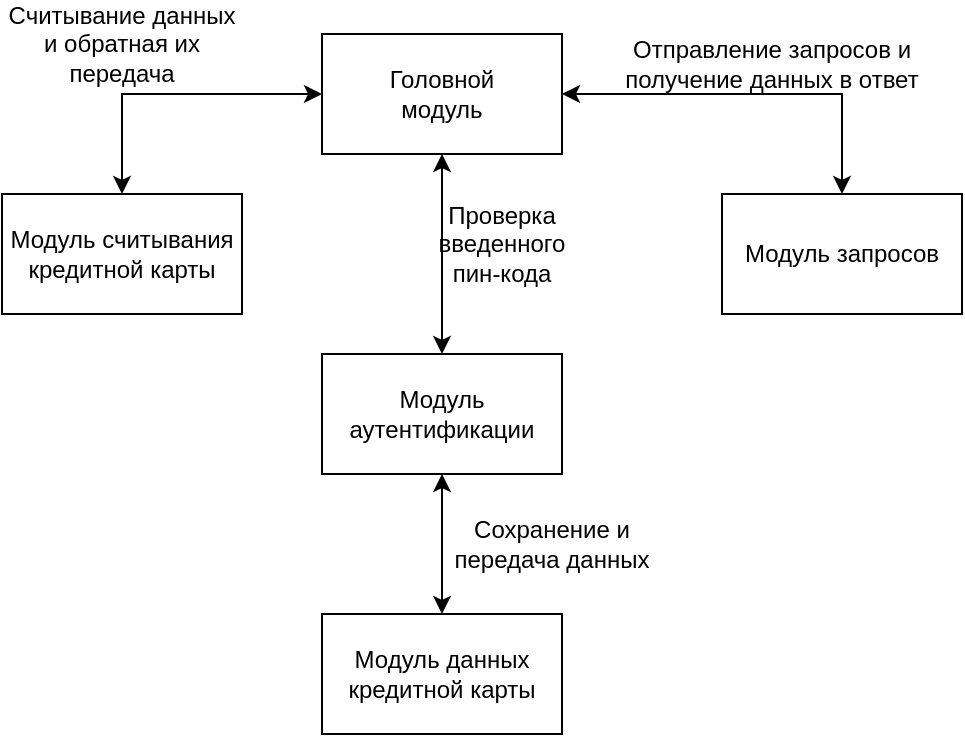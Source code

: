 <mxfile version="16.6.1" type="device"><diagram id="tWFJ7Gi84nKY2yHEVmIj" name="Page-1"><mxGraphModel dx="1038" dy="551" grid="1" gridSize="10" guides="1" tooltips="1" connect="1" arrows="1" fold="1" page="1" pageScale="1" pageWidth="1169" pageHeight="1654" math="0" shadow="0"><root><mxCell id="0"/><mxCell id="1" parent="0"/><mxCell id="MNLslYx3dDYNronvnzyp-1" value="Головной &lt;br&gt;модуль" style="rounded=0;whiteSpace=wrap;html=1;" vertex="1" parent="1"><mxGeometry x="440" y="40" width="120" height="60" as="geometry"/></mxCell><mxCell id="MNLslYx3dDYNronvnzyp-2" value="Модуль считывания кредитной карты" style="rounded=0;whiteSpace=wrap;html=1;" vertex="1" parent="1"><mxGeometry x="280" y="120" width="120" height="60" as="geometry"/></mxCell><mxCell id="MNLslYx3dDYNronvnzyp-3" value="Модуль аутентификации" style="rounded=0;whiteSpace=wrap;html=1;" vertex="1" parent="1"><mxGeometry x="440" y="200" width="120" height="60" as="geometry"/></mxCell><mxCell id="MNLslYx3dDYNronvnzyp-4" value="Модуль данных кредитной карты" style="rounded=0;whiteSpace=wrap;html=1;" vertex="1" parent="1"><mxGeometry x="440" y="330" width="120" height="60" as="geometry"/></mxCell><mxCell id="MNLslYx3dDYNronvnzyp-5" value="Модуль запросов" style="rounded=0;whiteSpace=wrap;html=1;" vertex="1" parent="1"><mxGeometry x="640" y="120" width="120" height="60" as="geometry"/></mxCell><mxCell id="MNLslYx3dDYNronvnzyp-6" value="" style="endArrow=classic;startArrow=classic;html=1;rounded=0;" edge="1" parent="1" source="MNLslYx3dDYNronvnzyp-2" target="MNLslYx3dDYNronvnzyp-1"><mxGeometry width="50" height="50" relative="1" as="geometry"><mxPoint x="500" y="280" as="sourcePoint"/><mxPoint x="550" y="230" as="targetPoint"/><Array as="points"><mxPoint x="340" y="70"/></Array></mxGeometry></mxCell><mxCell id="MNLslYx3dDYNronvnzyp-7" value="" style="endArrow=classic;startArrow=classic;html=1;rounded=0;" edge="1" parent="1" source="MNLslYx3dDYNronvnzyp-3" target="MNLslYx3dDYNronvnzyp-1"><mxGeometry width="50" height="50" relative="1" as="geometry"><mxPoint x="500" y="200" as="sourcePoint"/><mxPoint x="550" y="230" as="targetPoint"/></mxGeometry></mxCell><mxCell id="MNLslYx3dDYNronvnzyp-8" value="" style="endArrow=classic;startArrow=classic;html=1;rounded=0;" edge="1" parent="1" source="MNLslYx3dDYNronvnzyp-4" target="MNLslYx3dDYNronvnzyp-3"><mxGeometry width="50" height="50" relative="1" as="geometry"><mxPoint x="500" y="280" as="sourcePoint"/><mxPoint x="550" y="230" as="targetPoint"/></mxGeometry></mxCell><mxCell id="MNLslYx3dDYNronvnzyp-9" value="" style="endArrow=classic;startArrow=classic;html=1;rounded=0;" edge="1" parent="1" source="MNLslYx3dDYNronvnzyp-5" target="MNLslYx3dDYNronvnzyp-1"><mxGeometry width="50" height="50" relative="1" as="geometry"><mxPoint x="500" y="280" as="sourcePoint"/><mxPoint x="550" y="230" as="targetPoint"/><Array as="points"><mxPoint x="700" y="70"/></Array></mxGeometry></mxCell><mxCell id="MNLslYx3dDYNronvnzyp-10" value="Проверка введенного пин-кода" style="text;html=1;strokeColor=none;fillColor=none;align=center;verticalAlign=middle;whiteSpace=wrap;rounded=0;" vertex="1" parent="1"><mxGeometry x="500" y="130" width="60" height="30" as="geometry"/></mxCell><mxCell id="MNLslYx3dDYNronvnzyp-11" value="Сохранение и передача данных" style="text;html=1;strokeColor=none;fillColor=none;align=center;verticalAlign=middle;whiteSpace=wrap;rounded=0;" vertex="1" parent="1"><mxGeometry x="500" y="280" width="110" height="30" as="geometry"/></mxCell><mxCell id="MNLslYx3dDYNronvnzyp-12" value="Отправление запросов и получение данных в ответ" style="text;html=1;strokeColor=none;fillColor=none;align=center;verticalAlign=middle;whiteSpace=wrap;rounded=0;" vertex="1" parent="1"><mxGeometry x="585" y="40" width="160" height="30" as="geometry"/></mxCell><mxCell id="MNLslYx3dDYNronvnzyp-13" value="Считывание данных и обратная их передача" style="text;html=1;strokeColor=none;fillColor=none;align=center;verticalAlign=middle;whiteSpace=wrap;rounded=0;" vertex="1" parent="1"><mxGeometry x="280" y="30" width="120" height="30" as="geometry"/></mxCell></root></mxGraphModel></diagram></mxfile>